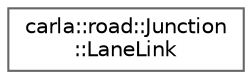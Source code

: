 digraph "类继承关系图"
{
 // INTERACTIVE_SVG=YES
 // LATEX_PDF_SIZE
  bgcolor="transparent";
  edge [fontname=Helvetica,fontsize=10,labelfontname=Helvetica,labelfontsize=10];
  node [fontname=Helvetica,fontsize=10,shape=box,height=0.2,width=0.4];
  rankdir="LR";
  Node0 [id="Node000000",label="carla::road::Junction\l::LaneLink",height=0.2,width=0.4,color="grey40", fillcolor="white", style="filled",URL="$d0/d7d/structcarla_1_1road_1_1Junction_1_1LaneLink.html",tooltip=" "];
}
